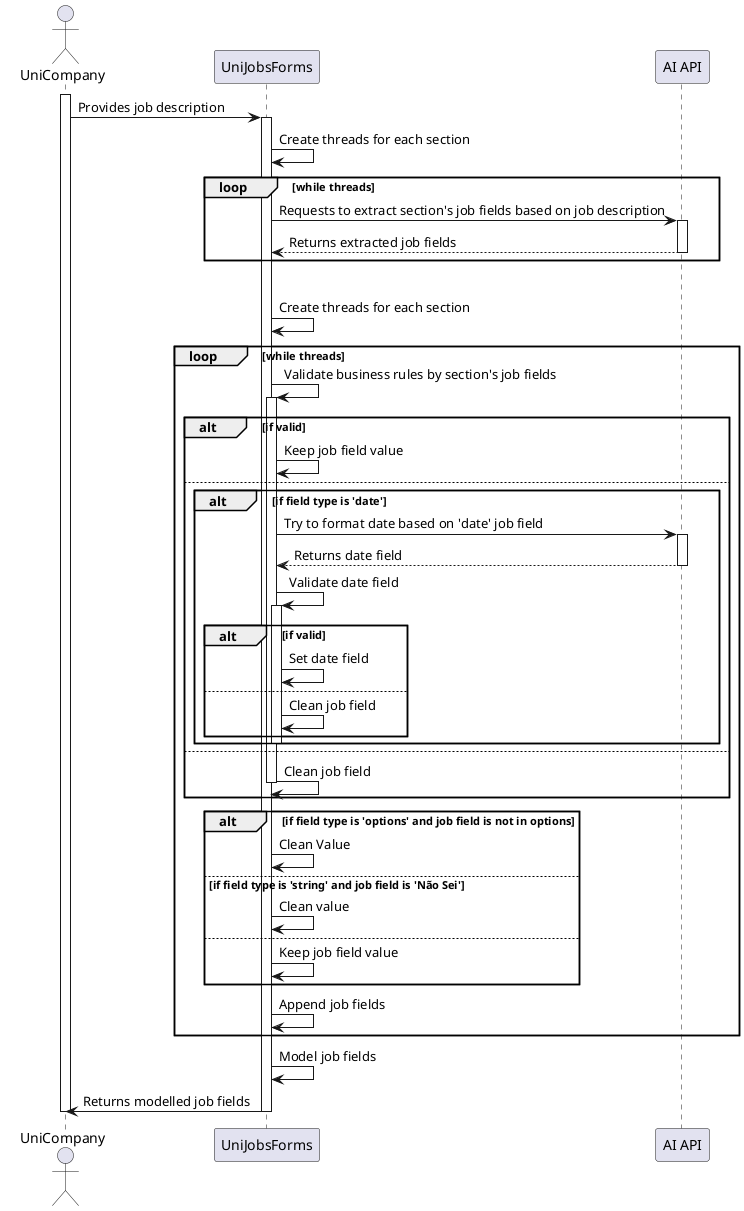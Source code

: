 @startuml uni-bot

actor UniCompany as User
participant UniJobsForms as System
participant "AI API" as AI

activate User
    User -> System : Provides job description
        activate System

        System -> System: Create threads for each section
        loop while threads
            System -> AI : Requests to extract section's job fields based on job description
            activate AI
            AI --> System : Returns extracted job fields
        deactivate AI
        end
        
        alt if job fields
            System -> System: Create threads for each section
            loop while threads
                System -> System : Validate business rules by section's job fields
                activate System

                alt if valid
                    System -> System: Keep job field value
                else
                    alt if field type is 'date'
                            System -> AI: Try to format date based on 'date' job field
                            activate AI
                                AI --> System : Returns date field
                                deactivate AI
                                System -> System: Validate date field
                                activate System
                                    alt if valid
                                        System -> System: Set date field
                                    else
                                        System -> System: Clean job field
                                end
                                    deactivate System
                            end
                    else
                        System -> System: Clean job field
                    deactivate System
                end


                alt if field type is 'options' and job field is not in options
                    System -> System: Clean Value
                else if field type is 'string' and job field is 'Não Sei'
                    System -> System: Clean value
                else
                    System -> System: Keep job field value
                end

                System -> System: Append job fields
            end

        System -> System : Model job fields
    System -> User : Returns modelled job fields
    deactivate System
deactivate User

@enduml